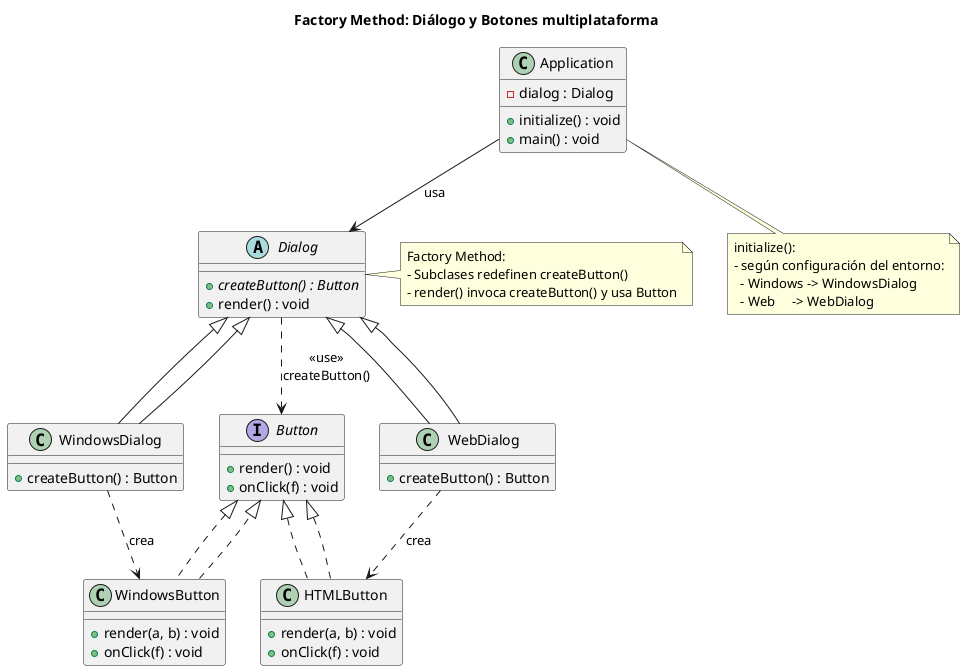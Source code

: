 @startuml
title Factory Method: Diálogo y Botones multiplataforma

' ==== Productos ====
interface Button {
  + render() : void
  + onClick(f) : void
}

class WindowsButton implements Button {
  + render(a, b) : void
  + onClick(f) : void
}

class HTMLButton implements Button {
  + render(a, b) : void
  + onClick(f) : void
}

WindowsButton ..|> Button
HTMLButton ..|> Button

' ==== Creadores (Creators) ====
abstract class Dialog {
  {abstract} + createButton() : Button
  + render() : void
}

class WindowsDialog extends Dialog {
  + createButton() : Button
}

class WebDialog extends Dialog {
  + createButton() : Button
}

WindowsDialog --|> Dialog
WebDialog --|> Dialog

' El factory method de Dialog devuelve un Button (dependencia)
Dialog ..> Button : «use»\ncreateButton()

' Cada creador concreto instancia su producto concreto
WindowsDialog ..> WindowsButton : crea
WebDialog ..> HTMLButton : crea

' ==== Cliente ====
class Application {
  - dialog : Dialog
  + initialize() : void
  + main() : void
}

Application --> Dialog : usa

' ==== Notas explicativas ====
note right of Dialog
Factory Method:
- Subclases redefinen createButton()
- render() invoca createButton() y usa Button
end note

note bottom of Application
initialize():
- según configuración del entorno:
  - Windows -> WindowsDialog
  - Web     -> WebDialog
end note
@enduml
